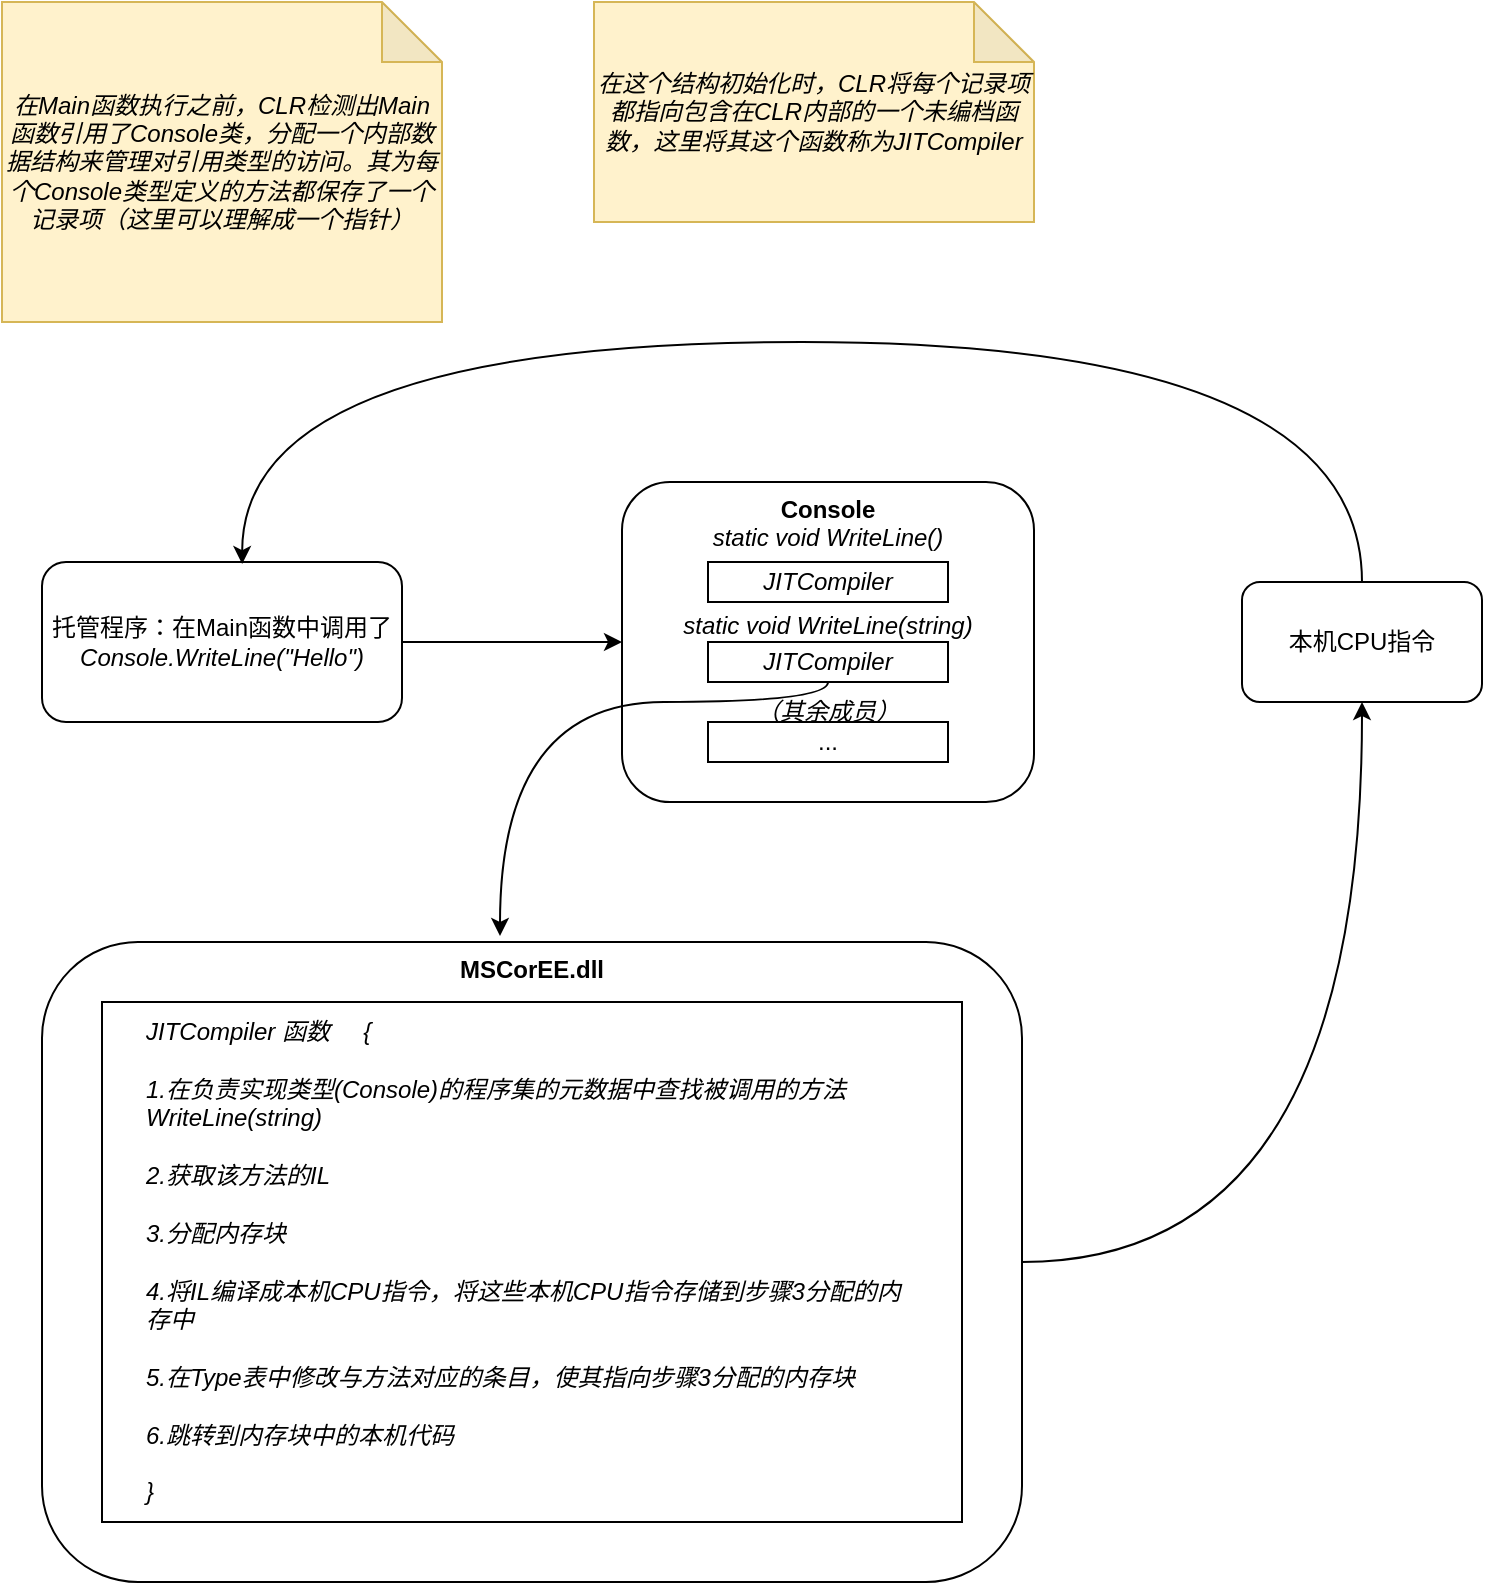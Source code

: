 <mxfile>
    <diagram id="aKhLOf0NijCGZtTnlOJF" name="第 1 页">
        <mxGraphModel dx="615" dy="1775" grid="1" gridSize="10" guides="1" tooltips="1" connect="1" arrows="1" fold="1" page="1" pageScale="1" pageWidth="827" pageHeight="1169" math="0" shadow="0">
            <root>
                <mxCell id="0"/>
                <mxCell id="1" parent="0"/>
                <mxCell id="13" style="edgeStyle=orthogonalEdgeStyle;rounded=0;orthogonalLoop=1;jettySize=auto;html=1;entryX=0;entryY=0.5;entryDx=0;entryDy=0;" edge="1" parent="1" source="2" target="7">
                    <mxGeometry relative="1" as="geometry"/>
                </mxCell>
                <mxCell id="2" value="托管程序：在Main函数中调用了&lt;i&gt;Console.WriteLine(&quot;Hello&quot;)&lt;/i&gt;" style="whiteSpace=wrap;html=1;rounded=1;" parent="1" vertex="1">
                    <mxGeometry x="50" y="-550" width="180" height="80" as="geometry"/>
                </mxCell>
                <mxCell id="5" value="&lt;i&gt;在Main函数执行之前，CLR检测出Main函数引用了Console类，分配一个内部数据结构来管理对引用类型的访问。其为每个Console类型定义的方法都保存了一个记录项（这里可以理解成一个指针）&lt;/i&gt;" style="shape=note;whiteSpace=wrap;html=1;backgroundOutline=1;darkOpacity=0.05;fillColor=#fff2cc;strokeColor=#d6b656;" parent="1" vertex="1">
                    <mxGeometry x="30" y="-830" width="220" height="160" as="geometry"/>
                </mxCell>
                <mxCell id="7" value="&lt;b&gt;Console&lt;/b&gt;&lt;br&gt;&lt;i&gt;static void WriteLine()&lt;br&gt;&lt;br&gt;&lt;br&gt;&lt;/i&gt;&lt;i&gt;static void WriteLine(string)&lt;br&gt;&lt;/i&gt;&lt;i&gt;&lt;br&gt;&lt;br&gt;&lt;/i&gt;&lt;i&gt;（其余成员）&lt;br&gt;&lt;/i&gt;" style="rounded=1;whiteSpace=wrap;html=1;align=center;verticalAlign=top;" vertex="1" parent="1">
                    <mxGeometry x="340" y="-590" width="206" height="160" as="geometry"/>
                </mxCell>
                <mxCell id="8" value="&lt;i&gt;JITCompiler&lt;/i&gt;" style="rounded=0;whiteSpace=wrap;html=1;" vertex="1" parent="1">
                    <mxGeometry x="383" y="-550" width="120" height="20" as="geometry"/>
                </mxCell>
                <mxCell id="22" style="edgeStyle=orthogonalEdgeStyle;rounded=0;orthogonalLoop=1;jettySize=auto;html=1;curved=1;" edge="1" parent="1" source="9">
                    <mxGeometry relative="1" as="geometry">
                        <mxPoint x="279" y="-363" as="targetPoint"/>
                        <Array as="points">
                            <mxPoint x="443" y="-480"/>
                            <mxPoint x="279" y="-480"/>
                        </Array>
                    </mxGeometry>
                </mxCell>
                <mxCell id="9" value="&lt;i&gt;JITCompiler&lt;/i&gt;" style="rounded=0;whiteSpace=wrap;html=1;" vertex="1" parent="1">
                    <mxGeometry x="383" y="-510" width="120" height="20" as="geometry"/>
                </mxCell>
                <mxCell id="11" value="..." style="rounded=0;whiteSpace=wrap;html=1;" vertex="1" parent="1">
                    <mxGeometry x="383" y="-470" width="120" height="20" as="geometry"/>
                </mxCell>
                <mxCell id="14" value="&lt;i&gt;在这个结构初始化时，CLR将每个记录项都指向包含在CLR内部的一个未编档函数，这里将其这个函数称为JITCompiler&lt;br&gt;&lt;/i&gt;" style="shape=note;whiteSpace=wrap;html=1;backgroundOutline=1;darkOpacity=0.05;fillColor=#fff2cc;strokeColor=#d6b656;" vertex="1" parent="1">
                    <mxGeometry x="326" y="-830" width="220" height="110" as="geometry"/>
                </mxCell>
                <mxCell id="25" style="edgeStyle=orthogonalEdgeStyle;curved=1;rounded=0;orthogonalLoop=1;jettySize=auto;html=1;entryX=0.5;entryY=1;entryDx=0;entryDy=0;" edge="1" parent="1" source="16" target="24">
                    <mxGeometry relative="1" as="geometry"/>
                </mxCell>
                <mxCell id="16" value="" style="whiteSpace=wrap;html=1;rounded=1;align=center;" vertex="1" parent="1">
                    <mxGeometry x="50" y="-360" width="490" height="320" as="geometry"/>
                </mxCell>
                <mxCell id="17" value="" style="whiteSpace=wrap;html=1;rounded=0;align=center;" vertex="1" parent="1">
                    <mxGeometry x="80" y="-330" width="430" height="260" as="geometry"/>
                </mxCell>
                <mxCell id="18" value="&lt;b&gt;MSCorEE.dll&lt;/b&gt;" style="text;html=1;strokeColor=none;fillColor=none;align=center;verticalAlign=middle;whiteSpace=wrap;rounded=0;" vertex="1" parent="1">
                    <mxGeometry x="275" y="-356" width="40" height="20" as="geometry"/>
                </mxCell>
                <mxCell id="20" value="&lt;i&gt;JITCompiler 函数&amp;nbsp; &amp;nbsp; &amp;nbsp;{&lt;br&gt;&lt;br&gt;1.在负责实现类型(Console)的程序集的元数据中查找被调用的方法WriteLine(string)&lt;br&gt;&lt;br&gt;2.获取该方法的IL&lt;br&gt;&lt;br&gt;3.分配内存块&lt;br&gt;&lt;br&gt;4.将IL编译成本机CPU指令，将这些本机CPU指令存储到步骤3分配的内存中&lt;br&gt;&lt;br&gt;5.在Type表中修改与方法对应的条目，使其指向步骤3分配的内存块&lt;br&gt;&lt;br&gt;6.跳转到内存块中的本机代码&lt;br&gt;&lt;br&gt;}&lt;/i&gt;" style="text;html=1;strokeColor=none;fillColor=none;align=left;verticalAlign=middle;whiteSpace=wrap;rounded=0;" vertex="1" parent="1">
                    <mxGeometry x="100" y="-310" width="390" height="220" as="geometry"/>
                </mxCell>
                <mxCell id="26" style="edgeStyle=orthogonalEdgeStyle;curved=1;rounded=0;orthogonalLoop=1;jettySize=auto;html=1;exitX=0.5;exitY=0;exitDx=0;exitDy=0;entryX=0.556;entryY=0.013;entryDx=0;entryDy=0;entryPerimeter=0;" edge="1" parent="1" source="24" target="2">
                    <mxGeometry relative="1" as="geometry">
                        <Array as="points">
                            <mxPoint x="710" y="-660"/>
                            <mxPoint x="150" y="-660"/>
                        </Array>
                    </mxGeometry>
                </mxCell>
                <mxCell id="24" value="本机CPU指令" style="rounded=1;whiteSpace=wrap;html=1;align=center;" vertex="1" parent="1">
                    <mxGeometry x="650" y="-540" width="120" height="60" as="geometry"/>
                </mxCell>
            </root>
        </mxGraphModel>
    </diagram>
</mxfile>